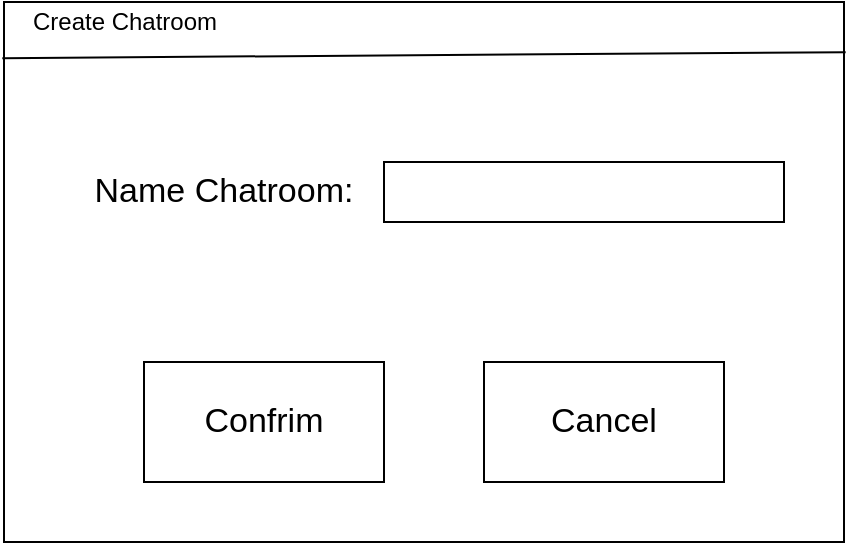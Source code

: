 <mxfile version="17.3.0" type="device"><diagram id="8ReMX85F8-q6cCyDvWBl" name="Page-1"><mxGraphModel dx="1422" dy="762" grid="1" gridSize="10" guides="1" tooltips="1" connect="1" arrows="1" fold="1" page="1" pageScale="1" pageWidth="850" pageHeight="1100" math="0" shadow="0"><root><mxCell id="0"/><mxCell id="1" parent="0"/><mxCell id="k00fzSi7PlLz7tyEfNuq-1" value="" style="rounded=0;whiteSpace=wrap;html=1;" vertex="1" parent="1"><mxGeometry x="260" y="140" width="420" height="270" as="geometry"/></mxCell><mxCell id="k00fzSi7PlLz7tyEfNuq-2" value="Create Chatroom" style="text;html=1;align=center;verticalAlign=middle;resizable=0;points=[];autosize=1;strokeColor=none;fillColor=none;" vertex="1" parent="1"><mxGeometry x="265" y="140" width="110" height="20" as="geometry"/></mxCell><mxCell id="k00fzSi7PlLz7tyEfNuq-4" value="" style="endArrow=none;html=1;rounded=0;entryX=-0.002;entryY=0.104;entryDx=0;entryDy=0;entryPerimeter=0;exitX=1.002;exitY=0.093;exitDx=0;exitDy=0;exitPerimeter=0;" edge="1" parent="1" source="k00fzSi7PlLz7tyEfNuq-1" target="k00fzSi7PlLz7tyEfNuq-1"><mxGeometry width="50" height="50" relative="1" as="geometry"><mxPoint x="650" y="560" as="sourcePoint"/><mxPoint x="620" y="370" as="targetPoint"/></mxGeometry></mxCell><mxCell id="k00fzSi7PlLz7tyEfNuq-5" value="Name Chatroom:" style="text;html=1;strokeColor=none;fillColor=none;align=center;verticalAlign=middle;whiteSpace=wrap;rounded=0;fontSize=17;" vertex="1" parent="1"><mxGeometry x="290" y="220" width="160" height="30" as="geometry"/></mxCell><mxCell id="k00fzSi7PlLz7tyEfNuq-7" value="" style="rounded=0;whiteSpace=wrap;html=1;fontSize=17;" vertex="1" parent="1"><mxGeometry x="450" y="220" width="200" height="30" as="geometry"/></mxCell><mxCell id="k00fzSi7PlLz7tyEfNuq-8" value="Confrim" style="rounded=0;whiteSpace=wrap;html=1;fontSize=17;" vertex="1" parent="1"><mxGeometry x="330" y="320" width="120" height="60" as="geometry"/></mxCell><mxCell id="k00fzSi7PlLz7tyEfNuq-9" value="Cancel" style="rounded=0;whiteSpace=wrap;html=1;fontSize=17;" vertex="1" parent="1"><mxGeometry x="500" y="320" width="120" height="60" as="geometry"/></mxCell></root></mxGraphModel></diagram></mxfile>
